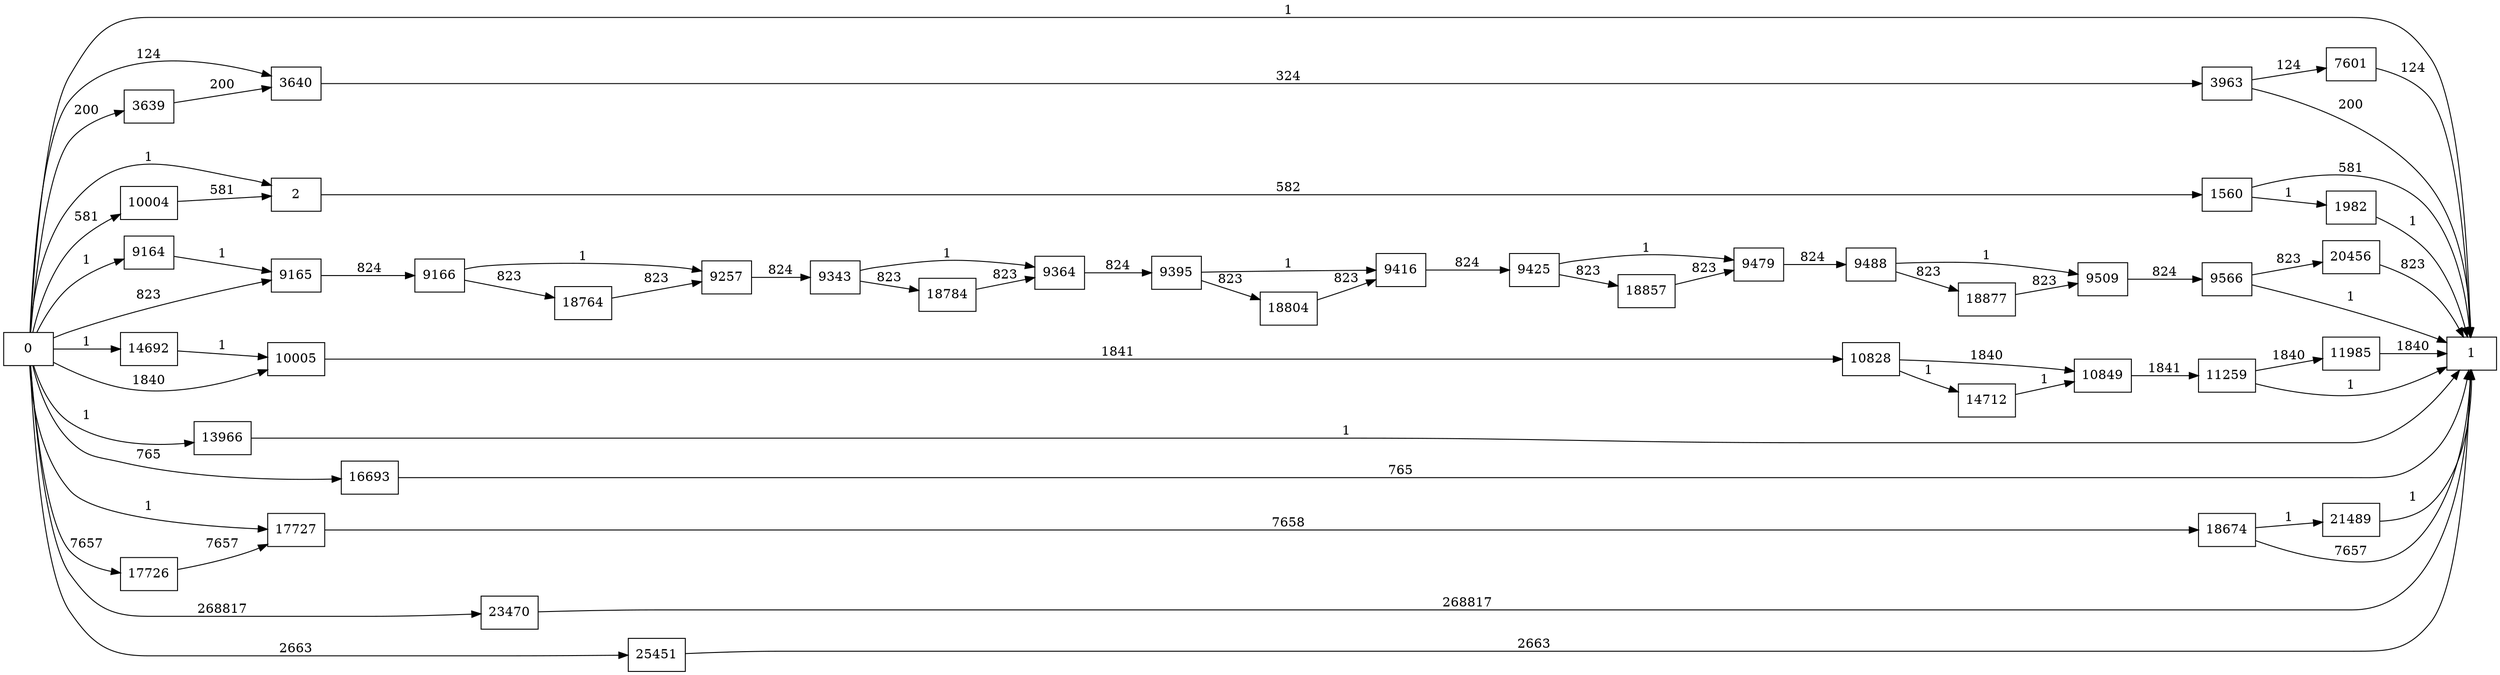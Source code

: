 digraph {
	graph [rankdir=LR]
	node [shape=rectangle]
	2 -> 1560 [label=582]
	1560 -> 1 [label=581]
	1560 -> 1982 [label=1]
	1982 -> 1 [label=1]
	3639 -> 3640 [label=200]
	3640 -> 3963 [label=324]
	3963 -> 1 [label=200]
	3963 -> 7601 [label=124]
	7601 -> 1 [label=124]
	9164 -> 9165 [label=1]
	9165 -> 9166 [label=824]
	9166 -> 9257 [label=1]
	9166 -> 18764 [label=823]
	9257 -> 9343 [label=824]
	9343 -> 9364 [label=1]
	9343 -> 18784 [label=823]
	9364 -> 9395 [label=824]
	9395 -> 9416 [label=1]
	9395 -> 18804 [label=823]
	9416 -> 9425 [label=824]
	9425 -> 9479 [label=1]
	9425 -> 18857 [label=823]
	9479 -> 9488 [label=824]
	9488 -> 9509 [label=1]
	9488 -> 18877 [label=823]
	9509 -> 9566 [label=824]
	9566 -> 1 [label=1]
	9566 -> 20456 [label=823]
	10004 -> 2 [label=581]
	10005 -> 10828 [label=1841]
	10828 -> 10849 [label=1840]
	10828 -> 14712 [label=1]
	10849 -> 11259 [label=1841]
	11259 -> 1 [label=1]
	11259 -> 11985 [label=1840]
	11985 -> 1 [label=1840]
	13966 -> 1 [label=1]
	14692 -> 10005 [label=1]
	14712 -> 10849 [label=1]
	16693 -> 1 [label=765]
	17726 -> 17727 [label=7657]
	17727 -> 18674 [label=7658]
	18674 -> 1 [label=7657]
	18674 -> 21489 [label=1]
	18764 -> 9257 [label=823]
	18784 -> 9364 [label=823]
	18804 -> 9416 [label=823]
	18857 -> 9479 [label=823]
	18877 -> 9509 [label=823]
	20456 -> 1 [label=823]
	21489 -> 1 [label=1]
	23470 -> 1 [label=268817]
	25451 -> 1 [label=2663]
	0 -> 2 [label=1]
	0 -> 3640 [label=124]
	0 -> 10005 [label=1840]
	0 -> 9165 [label=823]
	0 -> 17727 [label=1]
	0 -> 3639 [label=200]
	0 -> 1 [label=1]
	0 -> 9164 [label=1]
	0 -> 10004 [label=581]
	0 -> 13966 [label=1]
	0 -> 14692 [label=1]
	0 -> 16693 [label=765]
	0 -> 17726 [label=7657]
	0 -> 23470 [label=268817]
	0 -> 25451 [label=2663]
}
